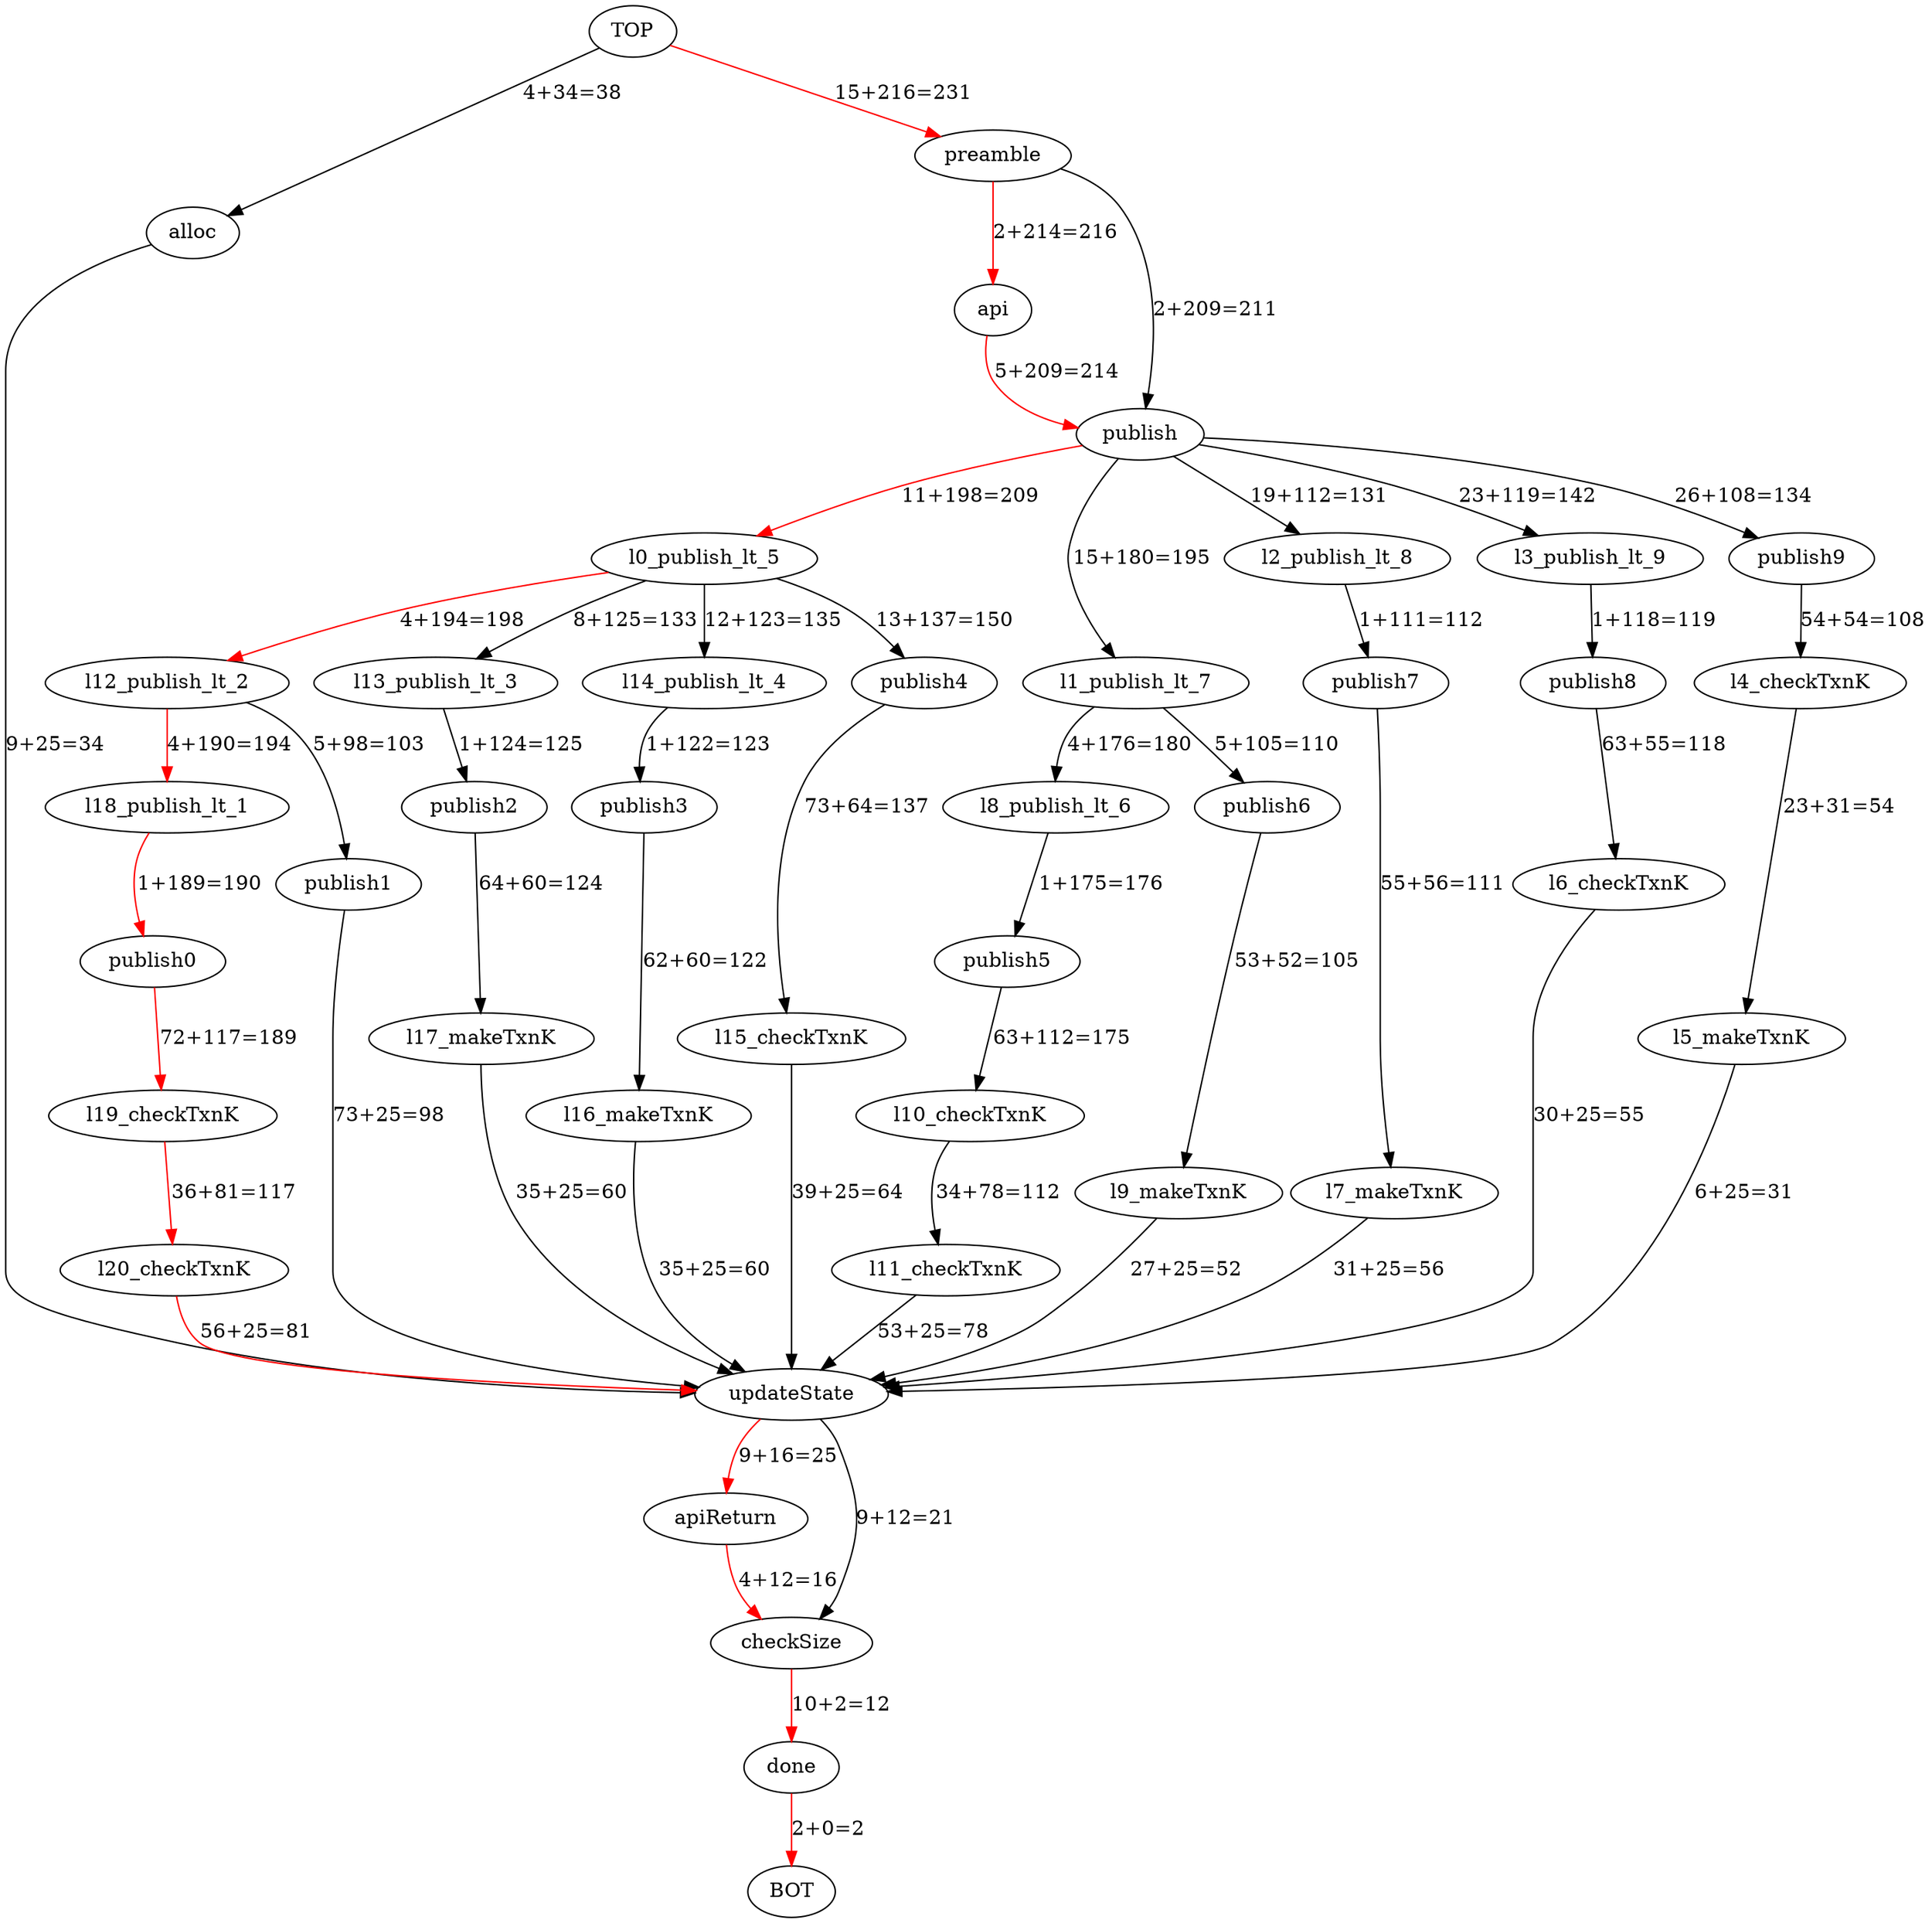 // This file is in the DOT file format. Upload or copy it into a Graphviz engine, such as https://dreampuf.github.io/GraphvizOnline
digraph {
"TOP"->"alloc"[label="4+34=38"]
"TOP"->"preamble"[color="red",label="15+216=231"]
"alloc"->"updateState"[label="9+25=34"]
"api"->"publish"[color="red",label="5+209=214"]
"apiReturn"->"checkSize"[color="red",label="4+12=16"]
"checkSize"->"done"[color="red",label="10+2=12"]
"done"->"BOT"[color="red",label="2+0=2"]
"l0_publish_lt_5"->"l12_publish_lt_2"[color="red",label="4+194=198"]
"l0_publish_lt_5"->"l13_publish_lt_3"[label="8+125=133"]
"l0_publish_lt_5"->"l14_publish_lt_4"[label="12+123=135"]
"l0_publish_lt_5"->"publish4"[label="13+137=150"]
"l10_checkTxnK"->"l11_checkTxnK"[label="34+78=112"]
"l11_checkTxnK"->"updateState"[label="53+25=78"]
"l12_publish_lt_2"->"l18_publish_lt_1"[color="red",label="4+190=194"]
"l12_publish_lt_2"->"publish1"[label="5+98=103"]
"l13_publish_lt_3"->"publish2"[label="1+124=125"]
"l14_publish_lt_4"->"publish3"[label="1+122=123"]
"l15_checkTxnK"->"updateState"[label="39+25=64"]
"l16_makeTxnK"->"updateState"[label="35+25=60"]
"l17_makeTxnK"->"updateState"[label="35+25=60"]
"l18_publish_lt_1"->"publish0"[color="red",label="1+189=190"]
"l19_checkTxnK"->"l20_checkTxnK"[color="red",label="36+81=117"]
"l1_publish_lt_7"->"l8_publish_lt_6"[label="4+176=180"]
"l1_publish_lt_7"->"publish6"[label="5+105=110"]
"l20_checkTxnK"->"updateState"[color="red",label="56+25=81"]
"l2_publish_lt_8"->"publish7"[label="1+111=112"]
"l3_publish_lt_9"->"publish8"[label="1+118=119"]
"l4_checkTxnK"->"l5_makeTxnK"[label="23+31=54"]
"l5_makeTxnK"->"updateState"[label="6+25=31"]
"l6_checkTxnK"->"updateState"[label="30+25=55"]
"l7_makeTxnK"->"updateState"[label="31+25=56"]
"l8_publish_lt_6"->"publish5"[label="1+175=176"]
"l9_makeTxnK"->"updateState"[label="27+25=52"]
"preamble"->"api"[color="red",label="2+214=216"]
"preamble"->"publish"[label="2+209=211"]
"publish"->"l0_publish_lt_5"[color="red",label="11+198=209"]
"publish"->"l1_publish_lt_7"[label="15+180=195"]
"publish"->"l2_publish_lt_8"[label="19+112=131"]
"publish"->"l3_publish_lt_9"[label="23+119=142"]
"publish"->"publish9"[label="26+108=134"]
"publish0"->"l19_checkTxnK"[color="red",label="72+117=189"]
"publish1"->"updateState"[label="73+25=98"]
"publish2"->"l17_makeTxnK"[label="64+60=124"]
"publish3"->"l16_makeTxnK"[label="62+60=122"]
"publish4"->"l15_checkTxnK"[label="73+64=137"]
"publish5"->"l10_checkTxnK"[label="63+112=175"]
"publish6"->"l9_makeTxnK"[label="53+52=105"]
"publish7"->"l7_makeTxnK"[label="55+56=111"]
"publish8"->"l6_checkTxnK"[label="63+55=118"]
"publish9"->"l4_checkTxnK"[label="54+54=108"]
"updateState"->"apiReturn"[color="red",label="9+16=25"]
"updateState"->"checkSize"[label="9+12=21"]
}
